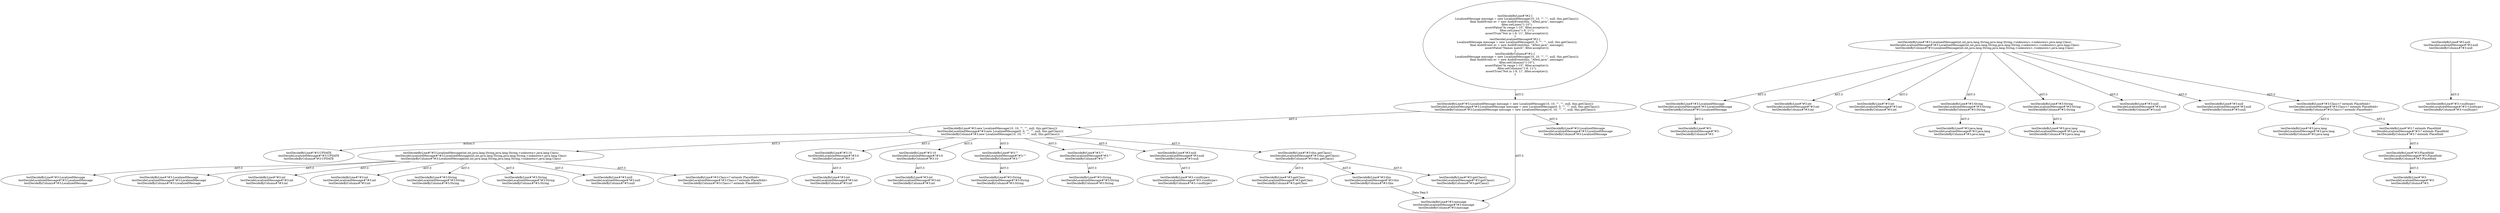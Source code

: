 digraph "Pattern" {
0 [label="testDecideByLine#?#3:UPDATE
testDecideLocalizedMessage#?#3:UPDATE
testDecideByColumn#?#3:UPDATE" shape=ellipse]
1 [label="testDecideByLine#?#3:new LocalizedMessage(10, 10, \"\", \"\", null, this.getClass())
testDecideLocalizedMessage#?#3:new LocalizedMessage(0, 0, \"\", \"\", null, this.getClass())
testDecideByColumn#?#3:new LocalizedMessage(10, 10, \"\", \"\", null, this.getClass())" shape=ellipse]
2 [label="testDecideByLine#?#3:LocalizedMessage message = new LocalizedMessage(10, 10, \"\", \"\", null, this.getClass())
testDecideLocalizedMessage#?#3:LocalizedMessage message = new LocalizedMessage(0, 0, \"\", \"\", null, this.getClass())
testDecideByColumn#?#3:LocalizedMessage message = new LocalizedMessage(10, 10, \"\", \"\", null, this.getClass())" shape=ellipse]
3 [label="testDecideByLine#?#2:\{
    LocalizedMessage message = new LocalizedMessage(10, 10, \"\", \"\", null, this.getClass());
    final AuditEvent ev = new AuditEvent(this, \"ATest.java\", message);
    filter.setLines(\"1-10\");
    assertFalse(\"In range 1-10\", filter.accept(ev));
    filter.setLines(\"1-9, 11\");
    assertTrue(\"Not in 1-9, 11\", filter.accept(ev));
\}
testDecideLocalizedMessage#?#2:\{
    LocalizedMessage message = new LocalizedMessage(0, 0, \"\", \"\", null, this.getClass());
    final AuditEvent ev = new AuditEvent(this, \"ATest.java\", message);
    assertFalse(\"Names match\", filter.accept(ev));
\}
testDecideByColumn#?#2:\{
    LocalizedMessage message = new LocalizedMessage(10, 10, \"\", \"\", null, this.getClass());
    final AuditEvent ev = new AuditEvent(this, \"ATest.java\", message);
    filter.setColumns(\"1-10\");
    assertFalse(\"In range 1-10\", filter.accept(ev));
    filter.setColumns(\"1-9, 11\");
    assertTrue(\"Not in 1-9, 1)\", filter.accept(ev));
\}" shape=ellipse]
4 [label="testDecideByLine#?#3:message
testDecideLocalizedMessage#?#3:message
testDecideByColumn#?#3:message" shape=ellipse]
5 [label="testDecideByLine#?#3:LocalizedMessage
testDecideLocalizedMessage#?#3:LocalizedMessage
testDecideByColumn#?#3:LocalizedMessage" shape=ellipse]
6 [label="testDecideByLine#?#3:LocalizedMessage(int,int,java.lang.String,java.lang.String,<unknown>,java.lang.Class)
testDecideLocalizedMessage#?#3:LocalizedMessage(int,int,java.lang.String,java.lang.String,<unknown>,java.lang.Class)
testDecideByColumn#?#3:LocalizedMessage(int,int,java.lang.String,java.lang.String,<unknown>,java.lang.Class)" shape=ellipse]
7 [label="testDecideByLine#?#3:LocalizedMessage
testDecideLocalizedMessage#?#3:LocalizedMessage
testDecideByColumn#?#3:LocalizedMessage" shape=ellipse]
8 [label="testDecideByLine#?#3:LocalizedMessage
testDecideLocalizedMessage#?#3:LocalizedMessage
testDecideByColumn#?#3:LocalizedMessage" shape=ellipse]
9 [label="testDecideByLine#?#3:int
testDecideLocalizedMessage#?#3:int
testDecideByColumn#?#3:int" shape=ellipse]
10 [label="testDecideByLine#?#3:int
testDecideLocalizedMessage#?#3:int
testDecideByColumn#?#3:int" shape=ellipse]
11 [label="testDecideByLine#?#3:String
testDecideLocalizedMessage#?#3:String
testDecideByColumn#?#3:String" shape=ellipse]
12 [label="testDecideByLine#?#3:String
testDecideLocalizedMessage#?#3:String
testDecideByColumn#?#3:String" shape=ellipse]
13 [label="testDecideByLine#?#3:null
testDecideLocalizedMessage#?#3:null
testDecideByColumn#?#3:null" shape=ellipse]
14 [label="testDecideByLine#?#3:Class<? extends PlaceHold>
testDecideLocalizedMessage#?#3:Class<? extends PlaceHold>
testDecideByColumn#?#3:Class<? extends PlaceHold>" shape=ellipse]
15 [label="testDecideByLine#?#3:10
testDecideLocalizedMessage#?#3:0
testDecideByColumn#?#3:10" shape=ellipse]
16 [label="testDecideByLine#?#3:int
testDecideLocalizedMessage#?#3:int
testDecideByColumn#?#3:int" shape=ellipse]
17 [label="testDecideByLine#?#3:10
testDecideLocalizedMessage#?#3:0
testDecideByColumn#?#3:10" shape=ellipse]
18 [label="testDecideByLine#?#3:int
testDecideLocalizedMessage#?#3:int
testDecideByColumn#?#3:int" shape=ellipse]
19 [label="testDecideByLine#?#3:\"\"
testDecideLocalizedMessage#?#3:\"\"
testDecideByColumn#?#3:\"\"" shape=ellipse]
20 [label="testDecideByLine#?#3:String
testDecideLocalizedMessage#?#3:String
testDecideByColumn#?#3:String" shape=ellipse]
21 [label="testDecideByLine#?#3:\"\"
testDecideLocalizedMessage#?#3:\"\"
testDecideByColumn#?#3:\"\"" shape=ellipse]
22 [label="testDecideByLine#?#3:String
testDecideLocalizedMessage#?#3:String
testDecideByColumn#?#3:String" shape=ellipse]
23 [label="testDecideByLine#?#3:null
testDecideLocalizedMessage#?#3:null
testDecideByColumn#?#3:null" shape=ellipse]
24 [label="testDecideByLine#?#3:<nulltype>
testDecideLocalizedMessage#?#3:<nulltype>
testDecideByColumn#?#3:<nulltype>" shape=ellipse]
25 [label="testDecideByLine#?#3:this.getClass()
testDecideLocalizedMessage#?#3:this.getClass()
testDecideByColumn#?#3:this.getClass()" shape=ellipse]
26 [label="testDecideByLine#?#3:getClass
testDecideLocalizedMessage#?#3:getClass
testDecideByColumn#?#3:getClass" shape=ellipse]
27 [label="testDecideByLine#?#3:this
testDecideLocalizedMessage#?#3:this
testDecideByColumn#?#3:this" shape=ellipse]
28 [label="testDecideByLine#?#3:getClass()
testDecideLocalizedMessage#?#3:getClass()
testDecideByColumn#?#3:getClass()" shape=ellipse]
29 [label="testDecideByLine#?#3:LocalizedMessage(int,int,java.lang.String,java.lang.String,<unknown>,<unknown>,java.lang.Class)
testDecideLocalizedMessage#?#3:LocalizedMessage(int,int,java.lang.String,java.lang.String,<unknown>,<unknown>,java.lang.Class)
testDecideByColumn#?#3:LocalizedMessage(int,int,java.lang.String,java.lang.String,<unknown>,<unknown>,java.lang.Class)" shape=ellipse]
30 [label="testDecideByLine#?#3:LocalizedMessage
testDecideLocalizedMessage#?#3:LocalizedMessage
testDecideByColumn#?#3:LocalizedMessage" shape=ellipse]
31 [label="testDecideByLine#?#3:
testDecideLocalizedMessage#?#3:
testDecideByColumn#?#3:" shape=ellipse]
32 [label="testDecideByLine#?#3:int
testDecideLocalizedMessage#?#3:int
testDecideByColumn#?#3:int" shape=ellipse]
33 [label="testDecideByLine#?#3:int
testDecideLocalizedMessage#?#3:int
testDecideByColumn#?#3:int" shape=ellipse]
34 [label="testDecideByLine#?#3:String
testDecideLocalizedMessage#?#3:String
testDecideByColumn#?#3:String" shape=ellipse]
35 [label="testDecideByLine#?#3:java.lang
testDecideLocalizedMessage#?#3:java.lang
testDecideByColumn#?#3:java.lang" shape=ellipse]
36 [label="testDecideByLine#?#3:String
testDecideLocalizedMessage#?#3:String
testDecideByColumn#?#3:String" shape=ellipse]
37 [label="testDecideByLine#?#3:java.lang
testDecideLocalizedMessage#?#3:java.lang
testDecideByColumn#?#3:java.lang" shape=ellipse]
38 [label="testDecideByLine#?#3:null
testDecideLocalizedMessage#?#3:null
testDecideByColumn#?#3:null" shape=ellipse]
39 [label="testDecideByLine#?#3:null
testDecideLocalizedMessage#?#3:null
testDecideByColumn#?#3:null" shape=ellipse]
40 [label="testDecideByLine#?#3:Class<? extends PlaceHold>
testDecideLocalizedMessage#?#3:Class<? extends PlaceHold>
testDecideByColumn#?#3:Class<? extends PlaceHold>" shape=ellipse]
41 [label="testDecideByLine#?#3:java.lang
testDecideLocalizedMessage#?#3:java.lang
testDecideByColumn#?#3:java.lang" shape=ellipse]
42 [label="testDecideByLine#?#3:? extends PlaceHold
testDecideLocalizedMessage#?#3:? extends PlaceHold
testDecideByColumn#?#3:? extends PlaceHold" shape=ellipse]
43 [label="testDecideByLine#?#3:PlaceHold
testDecideLocalizedMessage#?#3:PlaceHold
testDecideByColumn#?#3:PlaceHold" shape=ellipse]
44 [label="testDecideByLine#?#3:
testDecideLocalizedMessage#?#3:
testDecideByColumn#?#3:" shape=ellipse]
45 [label="testDecideByLine#?#3:null
testDecideLocalizedMessage#?#3:null
testDecideByColumn#?#3:null" shape=ellipse]
46 [label="testDecideByLine#?#3:<nulltype>
testDecideLocalizedMessage#?#3:<nulltype>
testDecideByColumn#?#3:<nulltype>" shape=ellipse]
1 -> 0 [label="Action:3"];
1 -> 6 [label="AST:3"];
1 -> 15 [label="AST:3"];
1 -> 17 [label="AST:3"];
1 -> 19 [label="AST:3"];
1 -> 21 [label="AST:3"];
1 -> 23 [label="AST:3"];
1 -> 25 [label="AST:3"];
2 -> 1 [label="AST:3"];
2 -> 4 [label="AST:3"];
2 -> 5 [label="AST:3"];
3 -> 2 [label="AST:3"];
6 -> 7 [label="AST:3"];
6 -> 8 [label="AST:3"];
6 -> 9 [label="AST:3"];
6 -> 10 [label="AST:3"];
6 -> 11 [label="AST:3"];
6 -> 12 [label="AST:3"];
6 -> 13 [label="AST:3"];
6 -> 14 [label="AST:3"];
15 -> 16 [label="AST:3"];
17 -> 18 [label="AST:3"];
19 -> 20 [label="AST:3"];
21 -> 22 [label="AST:3"];
23 -> 24 [label="AST:3"];
25 -> 26 [label="AST:3"];
25 -> 27 [label="AST:3"];
25 -> 28 [label="AST:3"];
27 -> 4 [label="Data Dep:3"];
29 -> 30 [label="AST:3"];
29 -> 32 [label="AST:3"];
29 -> 33 [label="AST:3"];
29 -> 34 [label="AST:3"];
29 -> 36 [label="AST:3"];
29 -> 38 [label="AST:3"];
29 -> 39 [label="AST:3"];
29 -> 40 [label="AST:3"];
30 -> 31 [label="AST:3"];
34 -> 35 [label="AST:3"];
36 -> 37 [label="AST:3"];
40 -> 41 [label="AST:3"];
40 -> 42 [label="AST:3"];
42 -> 43 [label="AST:3"];
43 -> 44 [label="AST:3"];
45 -> 46 [label="AST:3"];
}
